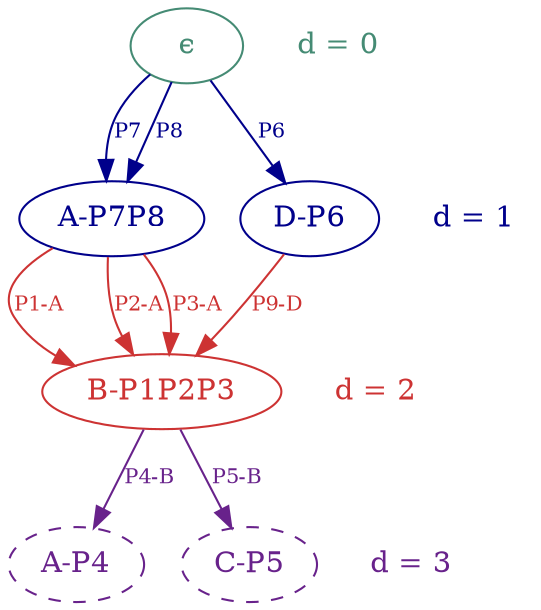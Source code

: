 digraph {

    newrank = true;  // to properly display depth labels

    // depth 0
    color = "aquamarine4";
    node [color = "aquamarine4", fontcolor = "aquamarine4"];
    shape = invtrapezium;
    C_0 [label = "ϵ"];
    depth_0_node[label = "d = 0", shape = plaintext, fontcolor = "aquamarine4"];
    {rank = same; depth_0_node; C_0};

    // depth 1
    color = "blue4";
    node [color = "blue4", fontcolor = "blue4"];
    edge [color = "blue4", fontsize = 10, fontcolor = "blue4"];
    A_1 [label = "A-P7P8"];
    D_1 [label = "D-P6"];
    C_0 -> D_1 [label="P6"];
    C_0 -> A_1 [label="P7"];
    C_0 -> A_1 [label="P8"];
    depth_1_node[label = "d = 1", shape = plaintext, fontcolor = "blue4"];
    {rank = same; depth_1_node; A_1};

    // depth 2
    color = "brown3";
    node [color = "brown3", fontcolor = "brown3"];
    edge [color = "brown3", fontsize = 10, fontcolor = "brown3"];
    B_2 [label = "B-P1P2P3"];
    A_1 -> B_2 [label="P1-A"];
    A_1 -> B_2 [label="P2-A"];
    A_1 -> B_2 [label="P3-A"];
    D_1 -> B_2 [label="P9-D"];
    depth_2_node[label = "d = 2", shape = plaintext, fontcolor = "brown3"];
    {rank = same; depth_2_node; B_2};

    // depth 3
    color = "darkorchid4";
    node [color = "darkorchid4", fontcolor = "darkorchid4"];
    edge [color = "darkorchid4", fontsize = 10, fontcolor = "darkorchid4"];
    A_3 [label = "A-P4", style = dashed];
    C_3 [label = "C-P5", style = dashed];
    B_2 -> A_3 [label="P4-B"];
    B_2 -> C_3 [label="P5-B"];
    depth_3_node[label = "d = 3", shape = plaintext, fontcolor = "darkorchid4"];
    {rank = same; depth_3_node; A_3};

}
